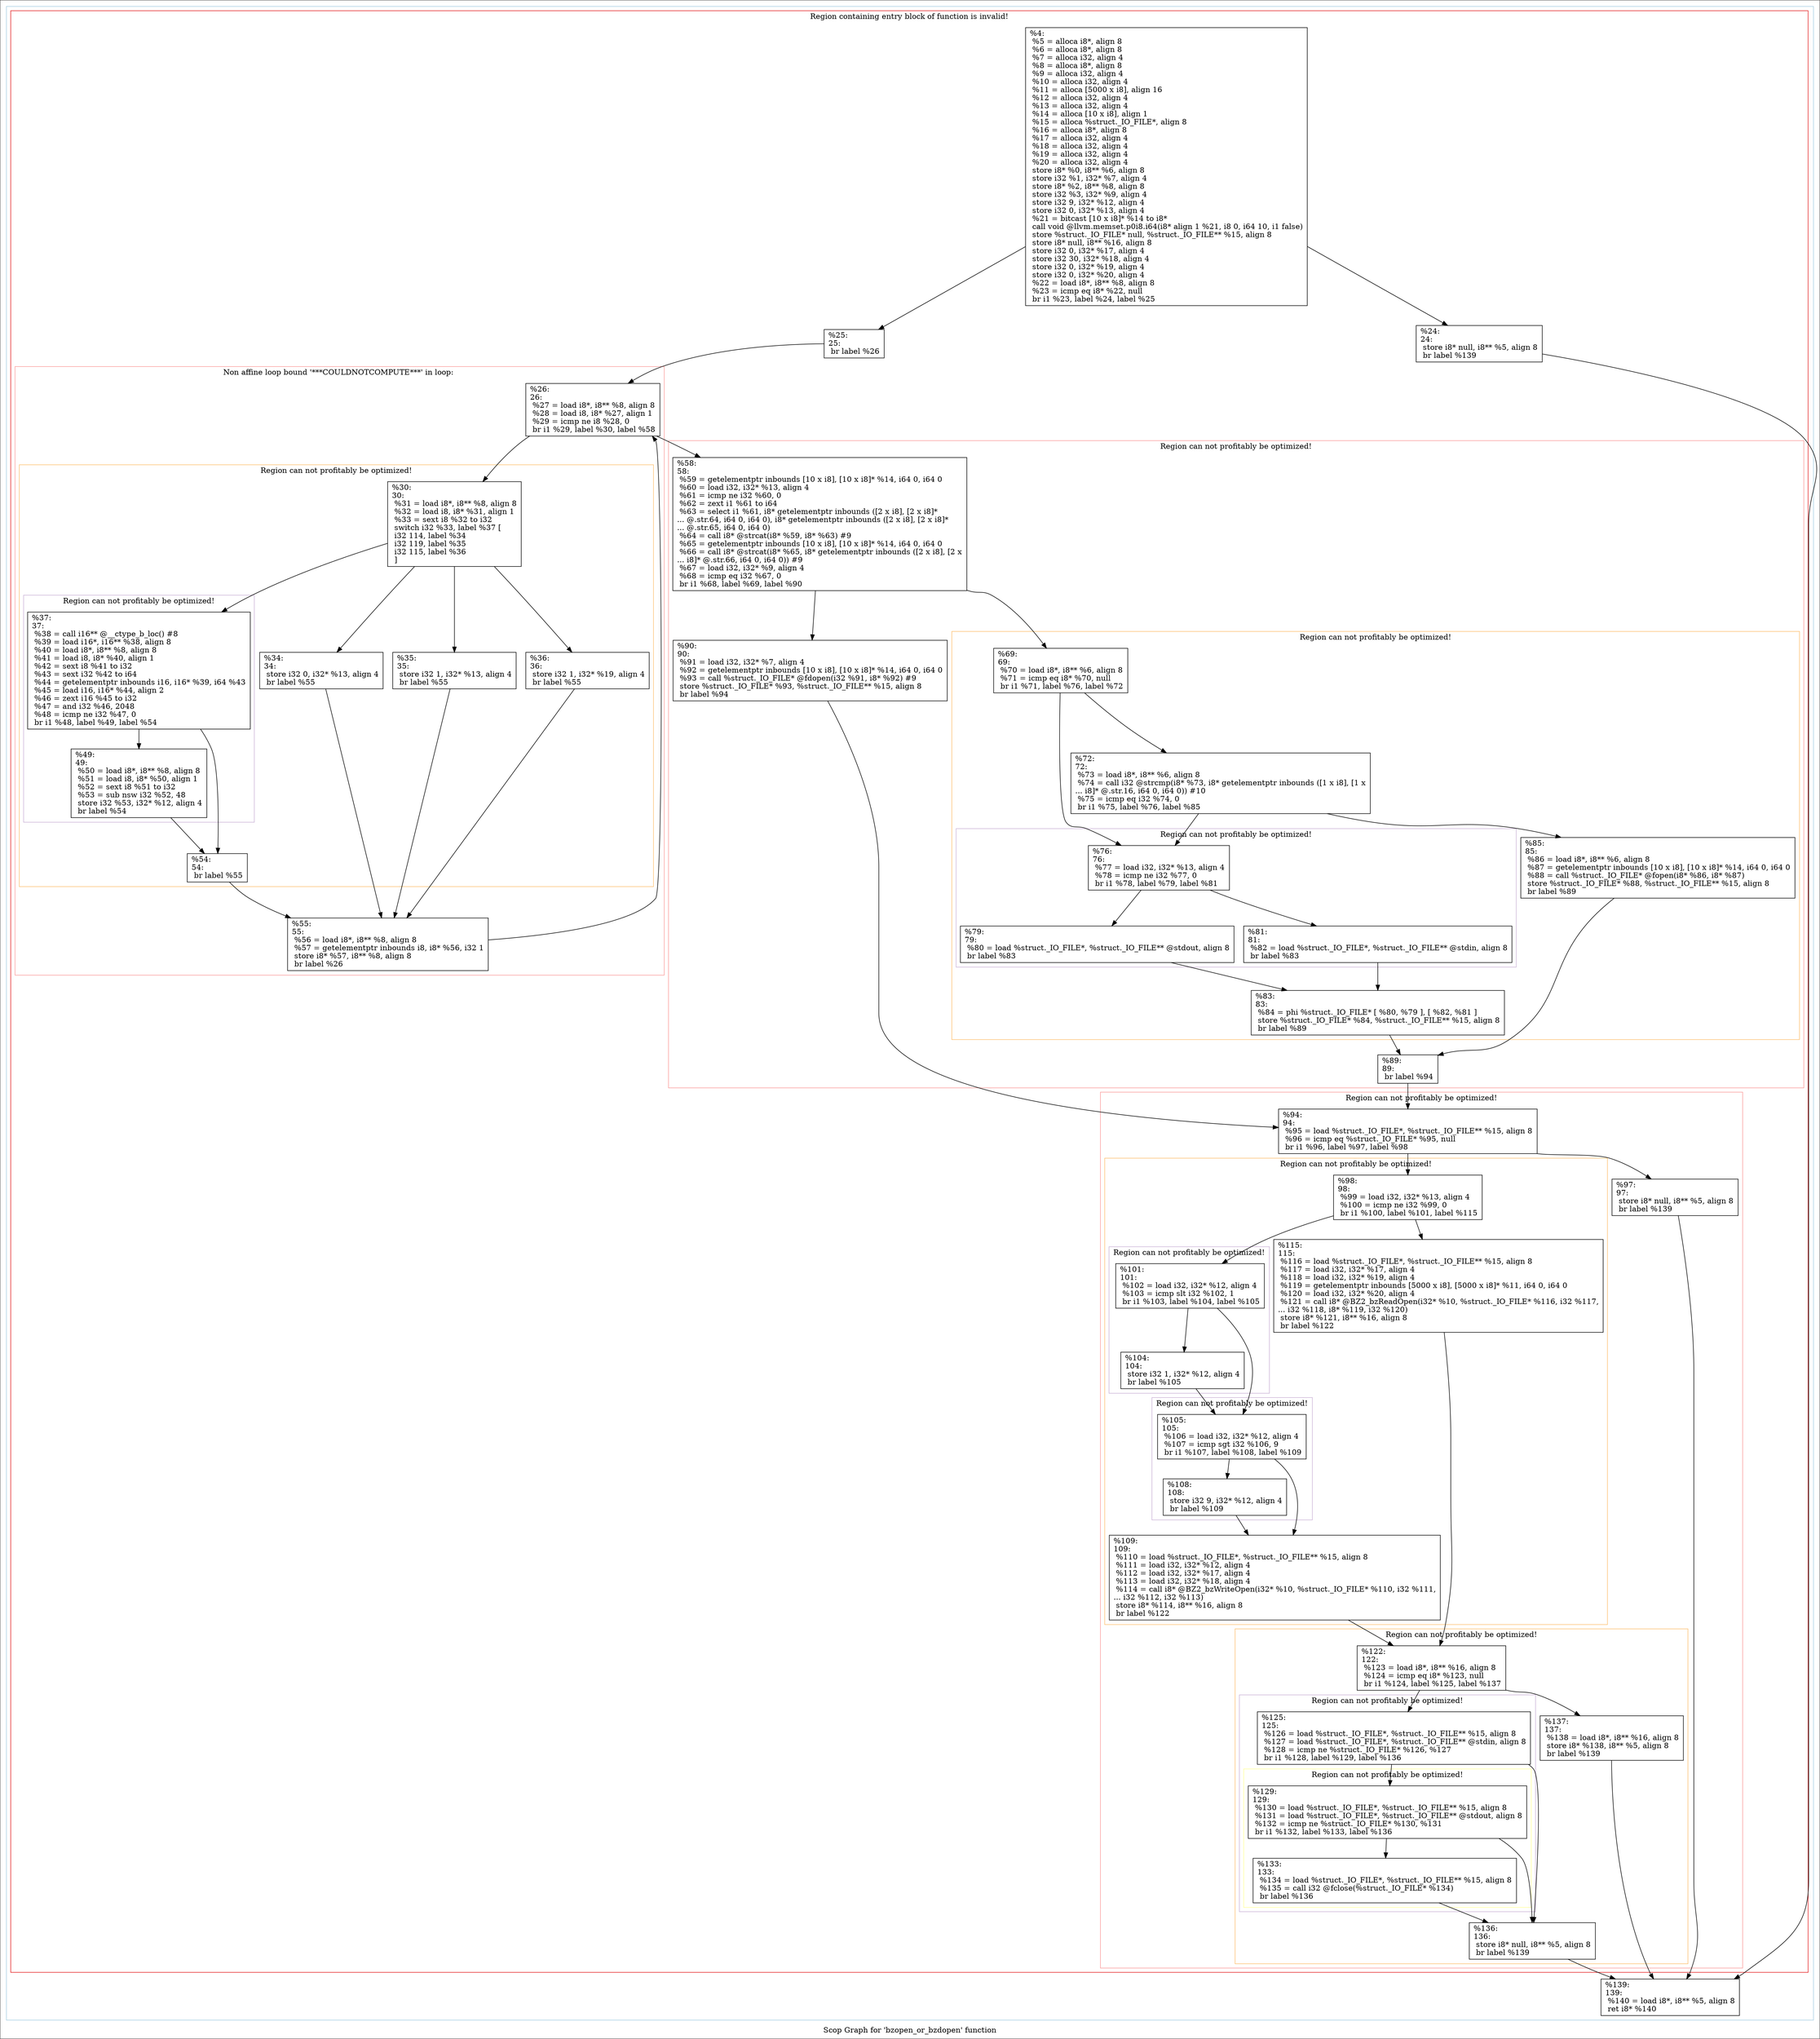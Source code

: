 digraph "Scop Graph for 'bzopen_or_bzdopen' function" {
	label="Scop Graph for 'bzopen_or_bzdopen' function";

	Node0x28c7660 [shape=record,label="{%4:\l  %5 = alloca i8*, align 8\l  %6 = alloca i8*, align 8\l  %7 = alloca i32, align 4\l  %8 = alloca i8*, align 8\l  %9 = alloca i32, align 4\l  %10 = alloca i32, align 4\l  %11 = alloca [5000 x i8], align 16\l  %12 = alloca i32, align 4\l  %13 = alloca i32, align 4\l  %14 = alloca [10 x i8], align 1\l  %15 = alloca %struct._IO_FILE*, align 8\l  %16 = alloca i8*, align 8\l  %17 = alloca i32, align 4\l  %18 = alloca i32, align 4\l  %19 = alloca i32, align 4\l  %20 = alloca i32, align 4\l  store i8* %0, i8** %6, align 8\l  store i32 %1, i32* %7, align 4\l  store i8* %2, i8** %8, align 8\l  store i32 %3, i32* %9, align 4\l  store i32 9, i32* %12, align 4\l  store i32 0, i32* %13, align 4\l  %21 = bitcast [10 x i8]* %14 to i8*\l  call void @llvm.memset.p0i8.i64(i8* align 1 %21, i8 0, i64 10, i1 false)\l  store %struct._IO_FILE* null, %struct._IO_FILE** %15, align 8\l  store i8* null, i8** %16, align 8\l  store i32 0, i32* %17, align 4\l  store i32 30, i32* %18, align 4\l  store i32 0, i32* %19, align 4\l  store i32 0, i32* %20, align 4\l  %22 = load i8*, i8** %8, align 8\l  %23 = icmp eq i8* %22, null\l  br i1 %23, label %24, label %25\l}"];
	Node0x28c7660 -> Node0x25ec900;
	Node0x28c7660 -> Node0x26e7ad0;
	Node0x25ec900 [shape=record,label="{%24:\l24:                                               \l  store i8* null, i8** %5, align 8\l  br label %139\l}"];
	Node0x25ec900 -> Node0x28ccec0;
	Node0x28ccec0 [shape=record,label="{%139:\l139:                                              \l  %140 = load i8*, i8** %5, align 8\l  ret i8* %140\l}"];
	Node0x26e7ad0 [shape=record,label="{%25:\l25:                                               \l  br label %26\l}"];
	Node0x26e7ad0 -> Node0x2820930;
	Node0x2820930 [shape=record,label="{%26:\l26:                                               \l  %27 = load i8*, i8** %8, align 8\l  %28 = load i8, i8* %27, align 1\l  %29 = icmp ne i8 %28, 0\l  br i1 %29, label %30, label %58\l}"];
	Node0x2820930 -> Node0x28289b0;
	Node0x2820930 -> Node0x28bdb40;
	Node0x28289b0 [shape=record,label="{%30:\l30:                                               \l  %31 = load i8*, i8** %8, align 8\l  %32 = load i8, i8* %31, align 1\l  %33 = sext i8 %32 to i32\l  switch i32 %33, label %37 [\l    i32 114, label %34\l    i32 119, label %35\l    i32 115, label %36\l  ]\l}"];
	Node0x28289b0 -> Node0x2800330;
	Node0x28289b0 -> Node0x2816360;
	Node0x28289b0 -> Node0x28cc230;
	Node0x28289b0 -> Node0x283e030;
	Node0x2800330 [shape=record,label="{%37:\l37:                                               \l  %38 = call i16** @__ctype_b_loc() #8\l  %39 = load i16*, i16** %38, align 8\l  %40 = load i8*, i8** %8, align 8\l  %41 = load i8, i8* %40, align 1\l  %42 = sext i8 %41 to i32\l  %43 = sext i32 %42 to i64\l  %44 = getelementptr inbounds i16, i16* %39, i64 %43\l  %45 = load i16, i16* %44, align 2\l  %46 = zext i16 %45 to i32\l  %47 = and i32 %46, 2048\l  %48 = icmp ne i32 %47, 0\l  br i1 %48, label %49, label %54\l}"];
	Node0x2800330 -> Node0x25d69d0;
	Node0x2800330 -> Node0x2837c20;
	Node0x25d69d0 [shape=record,label="{%49:\l49:                                               \l  %50 = load i8*, i8** %8, align 8\l  %51 = load i8, i8* %50, align 1\l  %52 = sext i8 %51 to i32\l  %53 = sub nsw i32 %52, 48\l  store i32 %53, i32* %12, align 4\l  br label %54\l}"];
	Node0x25d69d0 -> Node0x2837c20;
	Node0x2837c20 [shape=record,label="{%54:\l54:                                               \l  br label %55\l}"];
	Node0x2837c20 -> Node0x28cdd00;
	Node0x28cdd00 [shape=record,label="{%55:\l55:                                               \l  %56 = load i8*, i8** %8, align 8\l  %57 = getelementptr inbounds i8, i8* %56, i32 1\l  store i8* %57, i8** %8, align 8\l  br label %26\l}"];
	Node0x28cdd00 -> Node0x2820930[constraint=false];
	Node0x2816360 [shape=record,label="{%34:\l34:                                               \l  store i32 0, i32* %13, align 4\l  br label %55\l}"];
	Node0x2816360 -> Node0x28cdd00;
	Node0x28cc230 [shape=record,label="{%35:\l35:                                               \l  store i32 1, i32* %13, align 4\l  br label %55\l}"];
	Node0x28cc230 -> Node0x28cdd00;
	Node0x283e030 [shape=record,label="{%36:\l36:                                               \l  store i32 1, i32* %19, align 4\l  br label %55\l}"];
	Node0x283e030 -> Node0x28cdd00;
	Node0x28bdb40 [shape=record,label="{%58:\l58:                                               \l  %59 = getelementptr inbounds [10 x i8], [10 x i8]* %14, i64 0, i64 0\l  %60 = load i32, i32* %13, align 4\l  %61 = icmp ne i32 %60, 0\l  %62 = zext i1 %61 to i64\l  %63 = select i1 %61, i8* getelementptr inbounds ([2 x i8], [2 x i8]*\l... @.str.64, i64 0, i64 0), i8* getelementptr inbounds ([2 x i8], [2 x i8]*\l... @.str.65, i64 0, i64 0)\l  %64 = call i8* @strcat(i8* %59, i8* %63) #9\l  %65 = getelementptr inbounds [10 x i8], [10 x i8]* %14, i64 0, i64 0\l  %66 = call i8* @strcat(i8* %65, i8* getelementptr inbounds ([2 x i8], [2 x\l... i8]* @.str.66, i64 0, i64 0)) #9\l  %67 = load i32, i32* %9, align 4\l  %68 = icmp eq i32 %67, 0\l  br i1 %68, label %69, label %90\l}"];
	Node0x28bdb40 -> Node0x27fcea0;
	Node0x28bdb40 -> Node0x28c9bd0;
	Node0x27fcea0 [shape=record,label="{%69:\l69:                                               \l  %70 = load i8*, i8** %6, align 8\l  %71 = icmp eq i8* %70, null\l  br i1 %71, label %76, label %72\l}"];
	Node0x27fcea0 -> Node0x2844b00;
	Node0x27fcea0 -> Node0x283cab0;
	Node0x2844b00 [shape=record,label="{%76:\l76:                                               \l  %77 = load i32, i32* %13, align 4\l  %78 = icmp ne i32 %77, 0\l  br i1 %78, label %79, label %81\l}"];
	Node0x2844b00 -> Node0x27ff390;
	Node0x2844b00 -> Node0x282a030;
	Node0x27ff390 [shape=record,label="{%79:\l79:                                               \l  %80 = load %struct._IO_FILE*, %struct._IO_FILE** @stdout, align 8\l  br label %83\l}"];
	Node0x27ff390 -> Node0x264dea0;
	Node0x264dea0 [shape=record,label="{%83:\l83:                                               \l  %84 = phi %struct._IO_FILE* [ %80, %79 ], [ %82, %81 ]\l  store %struct._IO_FILE* %84, %struct._IO_FILE** %15, align 8\l  br label %89\l}"];
	Node0x264dea0 -> Node0x2840a60;
	Node0x2840a60 [shape=record,label="{%89:\l89:                                               \l  br label %94\l}"];
	Node0x2840a60 -> Node0x28cdf40;
	Node0x28cdf40 [shape=record,label="{%94:\l94:                                               \l  %95 = load %struct._IO_FILE*, %struct._IO_FILE** %15, align 8\l  %96 = icmp eq %struct._IO_FILE* %95, null\l  br i1 %96, label %97, label %98\l}"];
	Node0x28cdf40 -> Node0x27f5bb0;
	Node0x28cdf40 -> Node0x28dffe0;
	Node0x27f5bb0 [shape=record,label="{%97:\l97:                                               \l  store i8* null, i8** %5, align 8\l  br label %139\l}"];
	Node0x27f5bb0 -> Node0x28ccec0;
	Node0x28dffe0 [shape=record,label="{%98:\l98:                                               \l  %99 = load i32, i32* %13, align 4\l  %100 = icmp ne i32 %99, 0\l  br i1 %100, label %101, label %115\l}"];
	Node0x28dffe0 -> Node0x27fcb50;
	Node0x28dffe0 -> Node0x264b330;
	Node0x27fcb50 [shape=record,label="{%101:\l101:                                              \l  %102 = load i32, i32* %12, align 4\l  %103 = icmp slt i32 %102, 1\l  br i1 %103, label %104, label %105\l}"];
	Node0x27fcb50 -> Node0x28d3650;
	Node0x27fcb50 -> Node0x284d6d0;
	Node0x28d3650 [shape=record,label="{%104:\l104:                                              \l  store i32 1, i32* %12, align 4\l  br label %105\l}"];
	Node0x28d3650 -> Node0x284d6d0;
	Node0x284d6d0 [shape=record,label="{%105:\l105:                                              \l  %106 = load i32, i32* %12, align 4\l  %107 = icmp sgt i32 %106, 9\l  br i1 %107, label %108, label %109\l}"];
	Node0x284d6d0 -> Node0x25eba30;
	Node0x284d6d0 -> Node0x28da710;
	Node0x25eba30 [shape=record,label="{%108:\l108:                                              \l  store i32 9, i32* %12, align 4\l  br label %109\l}"];
	Node0x25eba30 -> Node0x28da710;
	Node0x28da710 [shape=record,label="{%109:\l109:                                              \l  %110 = load %struct._IO_FILE*, %struct._IO_FILE** %15, align 8\l  %111 = load i32, i32* %12, align 4\l  %112 = load i32, i32* %17, align 4\l  %113 = load i32, i32* %18, align 4\l  %114 = call i8* @BZ2_bzWriteOpen(i32* %10, %struct._IO_FILE* %110, i32 %111,\l... i32 %112, i32 %113)\l  store i8* %114, i8** %16, align 8\l  br label %122\l}"];
	Node0x28da710 -> Node0x2805ac0;
	Node0x2805ac0 [shape=record,label="{%122:\l122:                                              \l  %123 = load i8*, i8** %16, align 8\l  %124 = icmp eq i8* %123, null\l  br i1 %124, label %125, label %137\l}"];
	Node0x2805ac0 -> Node0x27f5d60;
	Node0x2805ac0 -> Node0x28c37e0;
	Node0x27f5d60 [shape=record,label="{%125:\l125:                                              \l  %126 = load %struct._IO_FILE*, %struct._IO_FILE** %15, align 8\l  %127 = load %struct._IO_FILE*, %struct._IO_FILE** @stdin, align 8\l  %128 = icmp ne %struct._IO_FILE* %126, %127\l  br i1 %128, label %129, label %136\l}"];
	Node0x27f5d60 -> Node0x28151d0;
	Node0x27f5d60 -> Node0x28e5de0;
	Node0x28151d0 [shape=record,label="{%129:\l129:                                              \l  %130 = load %struct._IO_FILE*, %struct._IO_FILE** %15, align 8\l  %131 = load %struct._IO_FILE*, %struct._IO_FILE** @stdout, align 8\l  %132 = icmp ne %struct._IO_FILE* %130, %131\l  br i1 %132, label %133, label %136\l}"];
	Node0x28151d0 -> Node0x269ec70;
	Node0x28151d0 -> Node0x28e5de0;
	Node0x269ec70 [shape=record,label="{%133:\l133:                                              \l  %134 = load %struct._IO_FILE*, %struct._IO_FILE** %15, align 8\l  %135 = call i32 @fclose(%struct._IO_FILE* %134)\l  br label %136\l}"];
	Node0x269ec70 -> Node0x28e5de0;
	Node0x28e5de0 [shape=record,label="{%136:\l136:                                              \l  store i8* null, i8** %5, align 8\l  br label %139\l}"];
	Node0x28e5de0 -> Node0x28ccec0;
	Node0x28c37e0 [shape=record,label="{%137:\l137:                                              \l  %138 = load i8*, i8** %16, align 8\l  store i8* %138, i8** %5, align 8\l  br label %139\l}"];
	Node0x28c37e0 -> Node0x28ccec0;
	Node0x264b330 [shape=record,label="{%115:\l115:                                              \l  %116 = load %struct._IO_FILE*, %struct._IO_FILE** %15, align 8\l  %117 = load i32, i32* %17, align 4\l  %118 = load i32, i32* %19, align 4\l  %119 = getelementptr inbounds [5000 x i8], [5000 x i8]* %11, i64 0, i64 0\l  %120 = load i32, i32* %20, align 4\l  %121 = call i8* @BZ2_bzReadOpen(i32* %10, %struct._IO_FILE* %116, i32 %117,\l... i32 %118, i8* %119, i32 %120)\l  store i8* %121, i8** %16, align 8\l  br label %122\l}"];
	Node0x264b330 -> Node0x2805ac0;
	Node0x282a030 [shape=record,label="{%81:\l81:                                               \l  %82 = load %struct._IO_FILE*, %struct._IO_FILE** @stdin, align 8\l  br label %83\l}"];
	Node0x282a030 -> Node0x264dea0;
	Node0x283cab0 [shape=record,label="{%72:\l72:                                               \l  %73 = load i8*, i8** %6, align 8\l  %74 = call i32 @strcmp(i8* %73, i8* getelementptr inbounds ([1 x i8], [1 x\l... i8]* @.str.16, i64 0, i64 0)) #10\l  %75 = icmp eq i32 %74, 0\l  br i1 %75, label %76, label %85\l}"];
	Node0x283cab0 -> Node0x2844b00;
	Node0x283cab0 -> Node0x260fb60;
	Node0x260fb60 [shape=record,label="{%85:\l85:                                               \l  %86 = load i8*, i8** %6, align 8\l  %87 = getelementptr inbounds [10 x i8], [10 x i8]* %14, i64 0, i64 0\l  %88 = call %struct._IO_FILE* @fopen(i8* %86, i8* %87)\l  store %struct._IO_FILE* %88, %struct._IO_FILE** %15, align 8\l  br label %89\l}"];
	Node0x260fb60 -> Node0x2840a60;
	Node0x28c9bd0 [shape=record,label="{%90:\l90:                                               \l  %91 = load i32, i32* %7, align 4\l  %92 = getelementptr inbounds [10 x i8], [10 x i8]* %14, i64 0, i64 0\l  %93 = call %struct._IO_FILE* @fdopen(i32 %91, i8* %92) #9\l  store %struct._IO_FILE* %93, %struct._IO_FILE** %15, align 8\l  br label %94\l}"];
	Node0x28c9bd0 -> Node0x28cdf40;
	colorscheme = "paired12"
        subgraph cluster_0x258c260 {
          label = "";
          style = solid;
          color = 1
          subgraph cluster_0x2975720 {
            label = "Region containing entry block of function is invalid!";
            style = solid;
            color = 6
            subgraph cluster_0x292af80 {
              label = "Non affine loop bound '***COULDNOTCOMPUTE***' in loop: ";
              style = solid;
              color = 5
              subgraph cluster_0x2941c60 {
                label = "Region can not profitably be optimized!";
                style = solid;
                color = 7
                subgraph cluster_0x2925940 {
                  label = "Region can not profitably be optimized!";
                  style = solid;
                  color = 9
                  Node0x2800330;
                  Node0x25d69d0;
                }
                Node0x28289b0;
                Node0x2837c20;
                Node0x2816360;
                Node0x28cc230;
                Node0x283e030;
              }
              Node0x2820930;
              Node0x28cdd00;
            }
            subgraph cluster_0x292af00 {
              label = "Region can not profitably be optimized!";
              style = solid;
              color = 5
              subgraph cluster_0x2925ce0 {
                label = "Region can not profitably be optimized!";
                style = solid;
                color = 7
                subgraph cluster_0x2925c60 {
                  label = "Region can not profitably be optimized!";
                  style = solid;
                  color = 9
                  Node0x2844b00;
                  Node0x27ff390;
                  Node0x282a030;
                }
                Node0x27fcea0;
                Node0x264dea0;
                Node0x283cab0;
                Node0x260fb60;
              }
              Node0x28bdb40;
              Node0x2840a60;
              Node0x28c9bd0;
            }
            subgraph cluster_0x2925000 {
              label = "Region can not profitably be optimized!";
              style = solid;
              color = 5
              subgraph cluster_0x2924f80 {
                label = "Region can not profitably be optimized!";
                style = solid;
                color = 7
                subgraph cluster_0x28ede50 {
                  label = "Region can not profitably be optimized!";
                  style = solid;
                  color = 9
                  Node0x27fcb50;
                  Node0x28d3650;
                }
                subgraph cluster_0x29755e0 {
                  label = "Region can not profitably be optimized!";
                  style = solid;
                  color = 9
                  Node0x284d6d0;
                  Node0x25eba30;
                }
                Node0x28dffe0;
                Node0x28da710;
                Node0x264b330;
              }
              subgraph cluster_0x254c3c0 {
                label = "Region can not profitably be optimized!";
                style = solid;
                color = 7
                subgraph cluster_0x254c340 {
                  label = "Region can not profitably be optimized!";
                  style = solid;
                  color = 9
                  subgraph cluster_0x28c4e00 {
                    label = "Region can not profitably be optimized!";
                    style = solid;
                    color = 11
                    Node0x28151d0;
                    Node0x269ec70;
                  }
                  Node0x27f5d60;
                }
                Node0x2805ac0;
                Node0x28e5de0;
                Node0x28c37e0;
              }
              Node0x28cdf40;
              Node0x27f5bb0;
            }
            Node0x28c7660;
            Node0x25ec900;
            Node0x26e7ad0;
          }
          Node0x28ccec0;
        }
}
